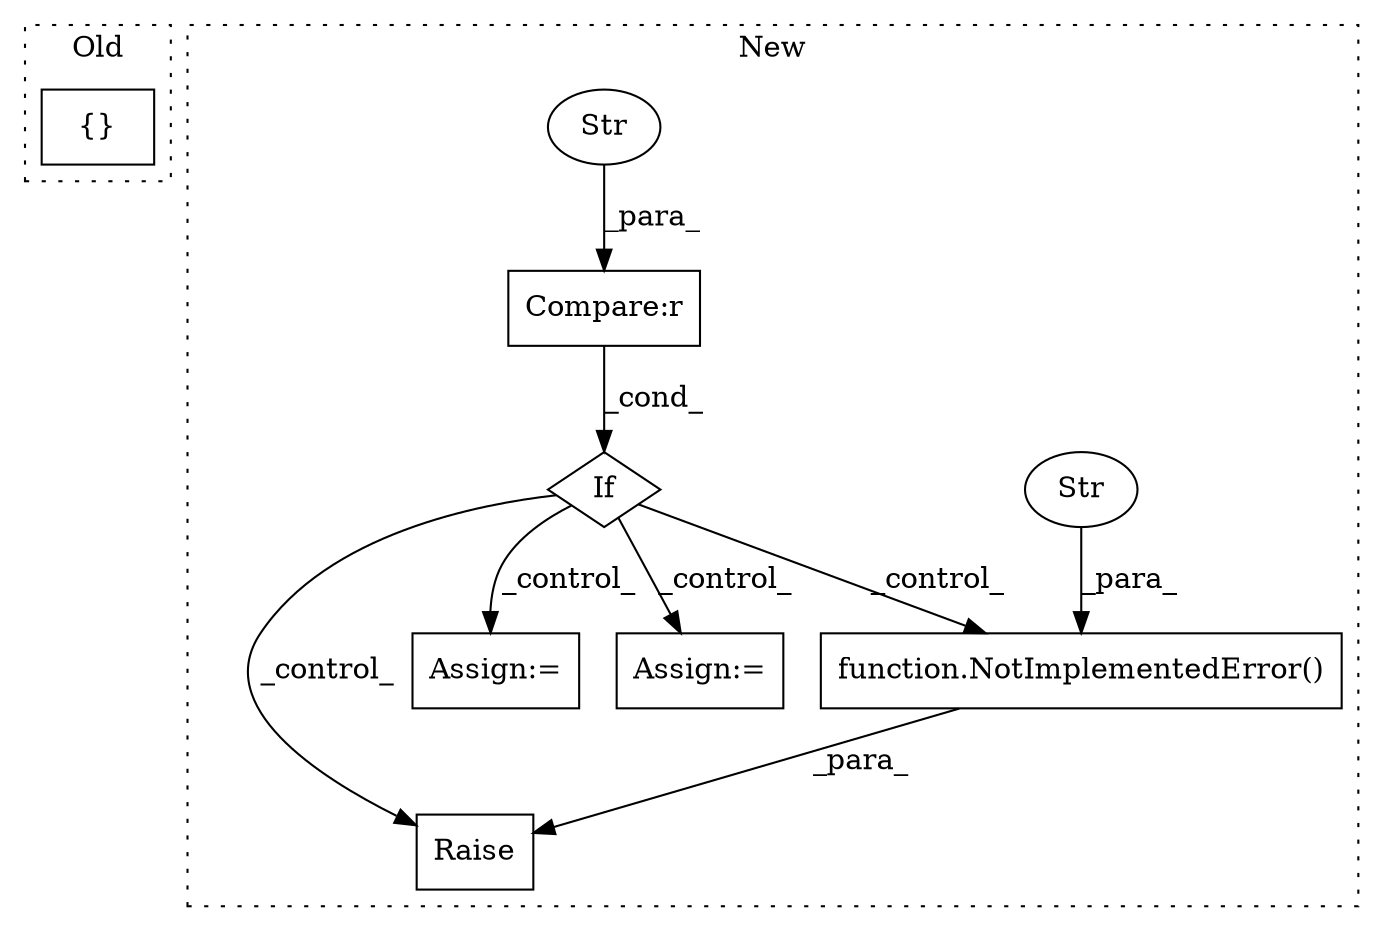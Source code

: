 digraph G {
subgraph cluster0 {
1 [label="{}" a="59" s="1263,1263" l="2,1" shape="box"];
label = "Old";
style="dotted";
}
subgraph cluster1 {
2 [label="function.NotImplementedError()" a="75" s="2304,2352" l="20,1" shape="box"];
3 [label="Raise" a="91" s="2298" l="6" shape="box"];
4 [label="If" a="96" s="1876" l="0" shape="diamond"];
5 [label="Str" a="66" s="2324" l="28" shape="ellipse"];
6 [label="Compare:r" a="40" s="1876" l="31" shape="box"];
7 [label="Assign:=" a="68" s="1998" l="3" shape="box"];
8 [label="Str" a="66" s="1899" l="8" shape="ellipse"];
9 [label="Assign:=" a="68" s="2053" l="3" shape="box"];
label = "New";
style="dotted";
}
2 -> 3 [label="_para_"];
4 -> 9 [label="_control_"];
4 -> 2 [label="_control_"];
4 -> 7 [label="_control_"];
4 -> 3 [label="_control_"];
5 -> 2 [label="_para_"];
6 -> 4 [label="_cond_"];
8 -> 6 [label="_para_"];
}